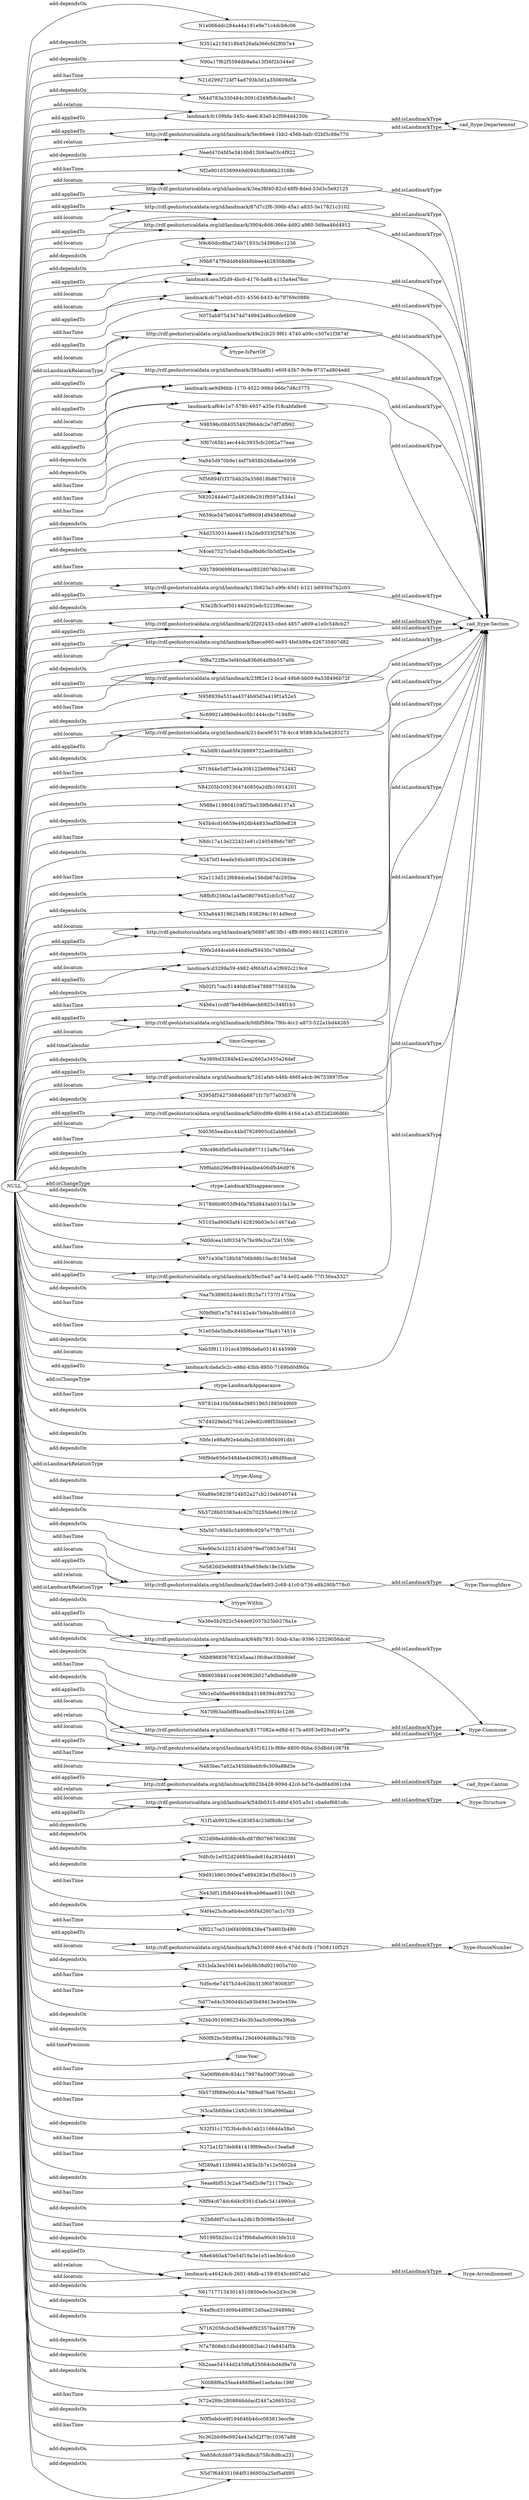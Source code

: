 digraph ar2dtool_diagram { 
rankdir=LR;
size="1501"
	"NULL" -> "N1e066ddc284a44a191e9e71c4dcb6c06" [ label = "add:dependsOn" ];
	"NULL" -> "N351a2154318b4526afa366cfd2f0b7e4" [ label = "add:dependsOn" ];
	"NULL" -> "N90a17f62f5594db9a6a13f36f2b344e0" [ label = "add:dependsOn" ];
	"NULL" -> "N21d2992724f74ad793b3d1a350609d5a" [ label = "add:hasTime" ];
	"NULL" -> "N64d783a330484c3091d349fb8cbaa9c1" [ label = "add:dependsOn" ];
	"NULL" -> "http://rdf.geohistoricaldata.org/id/landmark/5ec66ee4-1bb2-456b-bafc-02bf3c88e770" [ label = "add:relatum" ];
	"NULL" -> "http://rdf.geohistoricaldata.org/id/landmark/13b823a3-a9fe-40d1-b121-b6930d7b2c03" [ label = "add:locatum" ];
	"NULL" -> "Need4704fd5e3416b813b93ea03c4f922" [ label = "add:dependsOn" ];
	"NULL" -> "Nf2e90165369949d094fcfbb86b23168c" [ label = "add:hasTime" ];
	"NULL" -> "http://rdf.geohistoricaldata.org/id/landmark/2f202433-cded-4857-a609-a1e0c548cb27" [ label = "add:appliedTo" ];
	"NULL" -> "http://rdf.geohistoricaldata.org/id/landmark/8aeca660-ee93-4fef-b98a-026735807d82" [ label = "add:locatum" ];
	"NULL" -> "http://rdf.geohistoricaldata.org/id/landmark/23f82e12-bcad-49b8-bb09-6a538496b72f" [ label = "add:appliedTo" ];
	"NULL" -> "N9c60dcc8ba724b71933c343968cc1236" [ label = "add:dependsOn" ];
	"NULL" -> "N9b8747f9ddd64fd48bbee4b28308df6e" [ label = "add:dependsOn" ];
	"NULL" -> "http://rdf.geohistoricaldata.org/id/landmark/21dace9f-5178-4cc4-9588-b3a3e4283272" [ label = "add:locatum" ];
	"NULL" -> "http://rdf.geohistoricaldata.org/id/landmark/56897a8f-3fb1-4ff8-8992-883214285f10" [ label = "add:locatum" ];
	"NULL" -> "N075ab97543474d749942a86cccfe6b09" [ label = "add:hasTime" ];
	"NULL" -> "landmark:d3299a59-4982-4f6f-bf1d-a2f692c219c4" [ label = "add:locatum" ];
	"NULL" -> "http://rdf.geohistoricaldata.org/id/landmark/2f202433-cded-4857-a609-a1e0c548cb27" [ label = "add:locatum" ];
	"NULL" -> "lrtype:IsPartOf" [ label = "add:isLandmarkRelationType" ];
	"NULL" -> "http://rdf.geohistoricaldata.org/id/landmark/0dbf586a-7f6b-4cc1-a873-522a1bd44265" [ label = "add:locatum" ];
	"NULL" -> "http://rdf.geohistoricaldata.org/id/landmark/72d1afeb-b46b-466f-a4cb-96753897f5ce" [ label = "add:locatum" ];
	"NULL" -> "landmark:fc109bfa-345c-4ee6-83a0-b2f084d4230b" [ label = "add:appliedTo" ];
	"NULL" -> "landmark:fc109bfa-345c-4ee6-83a0-b2f084d4230b" [ label = "add:relatum" ];
	"NULL" -> "N98596c084053492f964dc2e7df7df992" [ label = "add:dependsOn" ];
	"NULL" -> "Nf67c65b1aec44dc3935cfc2062a77eaa" [ label = "add:dependsOn" ];
	"NULL" -> "Na945d970b9e14ef7b858b268a6ae5956" [ label = "add:hasTime" ];
	"NULL" -> "Nf56894f1f37b4b20a358618b86776016" [ label = "add:hasTime" ];
	"NULL" -> "N8302444e072a48268e291f9597a534a1" [ label = "add:hasTime" ];
	"NULL" -> "N659ce547b60447bf86091d94584f00ad" [ label = "add:dependsOn" ];
	"NULL" -> "N4d2530314aee411fa2de9333f2587b36" [ label = "add:hasTime" ];
	"NULL" -> "N4ceb7527c5ab45dba9bd6c5b5df2e45e" [ label = "add:dependsOn" ];
	"NULL" -> "N917890699f4f4ecaa08528076b2ca1d0" [ label = "add:hasTime" ];
	"NULL" -> "http://rdf.geohistoricaldata.org/id/landmark/5fec0a47-aa74-4e02-aa66-77f156ea5327" [ label = "add:appliedTo" ];
	"NULL" -> "N3e2fb3cef50144d292edc5222f6ecaec" [ label = "add:dependsOn" ];
	"NULL" -> "landmark:da6a5c2c-e86d-43bb-8950-7169bd0df60a" [ label = "add:locatum" ];
	"NULL" -> "http://rdf.geohistoricaldata.org/id/landmark/3ea38f40-82cf-48f9-8ded-53d3c5e92125" [ label = "add:appliedTo" ];
	"NULL" -> "Nf8a722fbe3ef40da836d64dfbb557a0b" [ label = "add:dependsOn" ];
	"NULL" -> "http://rdf.geohistoricaldata.org/id/landmark/2dae5e93-2c68-41c0-b736-e8b290b778c0" [ label = "add:appliedTo" ];
	"NULL" -> "N958939a531aa4374b95d3a419f1a52e5" [ label = "add:hasTime" ];
	"NULL" -> "Nc69921a980ed4cc0b1444ccbc7194f0e" [ label = "add:dependsOn" ];
	"NULL" -> "http://rdf.geohistoricaldata.org/id/landmark/87d7c2f6-306b-45a1-a833-5e17821c3102" [ label = "add:locatum" ];
	"NULL" -> "Na5df81daa65f426889722ae93fa6fb21" [ label = "add:dependsOn" ];
	"NULL" -> "N71944e5df73e4a308122b699e4752442" [ label = "add:hasTime" ];
	"NULL" -> "N84205b2092364740850a2dfb10914201" [ label = "add:dependsOn" ];
	"NULL" -> "N988e119804104f27ba539fbfe8d137a5" [ label = "add:dependsOn" ];
	"NULL" -> "N45b4cd16659e492db44833eaf5b9e828" [ label = "add:dependsOn" ];
	"NULL" -> "landmark:da6a5c2c-e86d-43bb-8950-7169bd0df60a" [ label = "add:appliedTo" ];
	"NULL" -> "N8dc17a13e222421e81c240549b6c78f7" [ label = "add:hasTime" ];
	"NULL" -> "N247bf14eade54bcb801f92e2d363849e" [ label = "add:dependsOn" ];
	"NULL" -> "N2e113d512f684dceba156db67dc295ba" [ label = "add:hasTime" ];
	"NULL" -> "http://rdf.geohistoricaldata.org/id/landmark/87d7c2f6-306b-45a1-a833-5e17821c3102" [ label = "add:appliedTo" ];
	"NULL" -> "N8fbf02560a1a45e08079452cb5c57cd2" [ label = "add:dependsOn" ];
	"NULL" -> "http://rdf.geohistoricaldata.org/id/landmark/56897a8f-3fb1-4ff8-8992-883214285f10" [ label = "add:appliedTo" ];
	"NULL" -> "N33a8443196254fb1938294c1914d9ecd" [ label = "add:dependsOn" ];
	"NULL" -> "http://rdf.geohistoricaldata.org/id/landmark/3904c8d6-366e-4d92-a960-3d9ea46d4912" [ label = "add:locatum" ];
	"NULL" -> "N9fe2d44ceb6446d9af59430c7489b0af" [ label = "add:dependsOn" ];
	"NULL" -> "http://rdf.geohistoricaldata.org/id/landmark/648b7831-50ab-43ac-9396-12529056dc4f" [ label = "add:locatum" ];
	"NULL" -> "Nb02f17cac51440dc85e478887758329a" [ label = "add:dependsOn" ];
	"NULL" -> "N4b6a1ccd87be4d66aecb6825c346f1b3" [ label = "add:hasTime" ];
	"NULL" -> "landmark:aea3f2d9-4bc0-4176-ba88-a115a4ed76cc" [ label = "add:locatum" ];
	"NULL" -> "http://rdf.geohistoricaldata.org/id/landmark/13b823a3-a9fe-40d1-b121-b6930d7b2c03" [ label = "add:appliedTo" ];
	"NULL" -> "time:Gregorian" [ label = "add:timeCalendar" ];
	"NULL" -> "landmark:aea3f2d9-4bc0-4176-ba88-a115a4ed76cc" [ label = "add:appliedTo" ];
	"NULL" -> "Na389bd3284fe42aca2662a3455a26def" [ label = "add:dependsOn" ];
	"NULL" -> "http://rdf.geohistoricaldata.org/id/landmark/45f1621b-f88e-4800-9bba-55d8dd1087f4" [ label = "add:locatum" ];
	"NULL" -> "N3954f542736846b6871f17b77a03d376" [ label = "add:dependsOn" ];
	"NULL" -> "http://rdf.geohistoricaldata.org/id/landmark/0b23b428-909d-42c0-bd76-dad84d061cb4" [ label = "add:appliedTo" ];
	"NULL" -> "Nd0365ea4bcc44bd7828905cd2abb6de5" [ label = "add:hasTime" ];
	"NULL" -> "N9c496dfbf5e84a0b8977112af6c754eb" [ label = "add:dependsOn" ];
	"NULL" -> "http://rdf.geohistoricaldata.org/id/landmark/3904c8d6-366e-4d92-a960-3d9ea46d4912" [ label = "add:appliedTo" ];
	"NULL" -> "N9f6abb296ef8494eadbe406dfb46d976" [ label = "add:dependsOn" ];
	"NULL" -> "ctype:LandmarkDisappearance" [ label = "add:isChangeType" ];
	"NULL" -> "N178d6b9055f940a785d843ab031fa13e" [ label = "add:dependsOn" ];
	"NULL" -> "N5103ad9065af4142829b03e3c14674ab" [ label = "add:dependsOn" ];
	"NULL" -> "Nd0dcea1bf03347e7bc9fe2ca7241559c" [ label = "add:hasTime" ];
	"NULL" -> "N971e30e728b54706b98b10ac815f43e8" [ label = "add:hasTime" ];
	"NULL" -> "landmark:dc71e0dd-c531-4556-b433-4c79769c088b" [ label = "add:appliedTo" ];
	"NULL" -> "http://rdf.geohistoricaldata.org/id/landmark/5ec66ee4-1bb2-456b-bafc-02bf3c88e770" [ label = "add:appliedTo" ];
	"NULL" -> "Naa7b3890524e401f825a71737f14750a" [ label = "add:dependsOn" ];
	"NULL" -> "N0bf9df1e7b744142a4c7b94a58cd6610" [ label = "add:hasTime" ];
	"NULL" -> "N1e05de5bdbc846b8be4ae7f4a8174514" [ label = "add:hasTime" ];
	"NULL" -> "Neb5f911101ec4399bde6a05141445999" [ label = "add:dependsOn" ];
	"NULL" -> "http://rdf.geohistoricaldata.org/id/landmark/45f1621b-f88e-4800-9bba-55d8dd1087f4" [ label = "add:appliedTo" ];
	"NULL" -> "http://rdf.geohistoricaldata.org/id/landmark/49e2cb25-9f61-4740-a09c-c307e1f3874f" [ label = "add:locatum" ];
	"NULL" -> "ctype:LandmarkAppearance" [ label = "add:isChangeType" ];
	"NULL" -> "N9781b410b5684e398519651885649fd9" [ label = "add:hasTime" ];
	"NULL" -> "landmark:dc71e0dd-c531-4556-b433-4c79769c088b" [ label = "add:locatum" ];
	"NULL" -> "N7d4029ebd276412e9e82c98f55bbbbe3" [ label = "add:dependsOn" ];
	"NULL" -> "Nbfe1e98af92e4da9a2c8565604091db1" [ label = "add:dependsOn" ];
	"NULL" -> "N6f9de656e5484be4b096351e86d9bacd" [ label = "add:dependsOn" ];
	"NULL" -> "lrtype:Along" [ label = "add:isLandmarkRelationType" ];
	"NULL" -> "N6a89e58238724b52a27cb210eb040744" [ label = "add:dependsOn" ];
	"NULL" -> "Nb3728b03383a4c42b70255de6d109c1d" [ label = "add:hasTime" ];
	"NULL" -> "Nfa567c9565c549089c9297e77fb77c51" [ label = "add:dependsOn" ];
	"NULL" -> "N4e90e3c1225145d0979ed70853c67341" [ label = "add:dependsOn" ];
	"NULL" -> "http://rdf.geohistoricaldata.org/id/landmark/0dbf586a-7f6b-4cc1-a873-522a1bd44265" [ label = "add:appliedTo" ];
	"NULL" -> "Ne5826d3e9d8f4459a659efe18e1b3d9e" [ label = "add:hasTime" ];
	"NULL" -> "http://rdf.geohistoricaldata.org/id/landmark/393aa8b1-e60f-43b7-9c9e-9737ad804edd" [ label = "add:locatum" ];
	"NULL" -> "http://rdf.geohistoricaldata.org/id/landmark/23f82e12-bcad-49b8-bb09-6a538496b72f" [ label = "add:locatum" ];
	"NULL" -> "lrtype:Within" [ label = "add:isLandmarkRelationType" ];
	"NULL" -> "Na36e5b2922c544de92057b25bb276a1e" [ label = "add:dependsOn" ];
	"NULL" -> "http://rdf.geohistoricaldata.org/id/landmark/54db0315-d4bf-4505-a5c1-cba6ef681c8c" [ label = "add:locatum" ];
	"NULL" -> "N6b896856783245aaa10fc8ae33bb8def" [ label = "add:dependsOn" ];
	"NULL" -> "N868038441cc4436982b027a9dbeb8a99" [ label = "add:dependsOn" ];
	"NULL" -> "http://rdf.geohistoricaldata.org/id/landmark/21dace9f-5178-4cc4-9588-b3a3e4283272" [ label = "add:appliedTo" ];
	"NULL" -> "Nfe1e0a0fae98408db43168394c8937b2" [ label = "add:hasTime" ];
	"NULL" -> "N470f63aa0dff4eadbcd4ea33924c12d6" [ label = "add:dependsOn" ];
	"NULL" -> "http://rdf.geohistoricaldata.org/id/landmark/0b23b428-909d-42c0-bd76-dad84d061cb4" [ label = "add:relatum" ];
	"NULL" -> "landmark:d3299a59-4982-4f6f-bf1d-a2f692c219c4" [ label = "add:appliedTo" ];
	"NULL" -> "http://rdf.geohistoricaldata.org/id/landmark/72d1afeb-b46b-466f-a4cb-96753897f5ce" [ label = "add:appliedTo" ];
	"NULL" -> "http://rdf.geohistoricaldata.org/id/landmark/45f1621b-f88e-4800-9bba-55d8dd1087f4" [ label = "add:relatum" ];
	"NULL" -> "http://rdf.geohistoricaldata.org/id/landmark/9a31660f-44c6-47dd-8cf4-17b08110f525" [ label = "add:locatum" ];
	"NULL" -> "landmark:ae9d96bb-1170-4522-998d-b66c7d8c3775" [ label = "add:locatum" ];
	"NULL" -> "http://rdf.geohistoricaldata.org/id/landmark/2dae5e93-2c68-41c0-b736-e8b290b778c0" [ label = "add:relatum" ];
	"NULL" -> "N483bec7a02a345bbbebfc9c309a88d3e" [ label = "add:hasTime" ];
	"NULL" -> "landmark:af64c1e7-5780-4937-a35e-f18cabfafec6" [ label = "add:appliedTo" ];
	"NULL" -> "landmark:a46424cb-2601-46db-a159-8545c4607ab2" [ label = "add:locatum" ];
	"NULL" -> "http://rdf.geohistoricaldata.org/id/landmark/8aeca660-ee93-4fef-b98a-026735807d82" [ label = "add:appliedTo" ];
	"NULL" -> "http://rdf.geohistoricaldata.org/id/landmark/393aa8b1-e60f-43b7-9c9e-9737ad804edd" [ label = "add:appliedTo" ];
	"NULL" -> "N1f1ab9932fec4283854c23df8d8c15ef" [ label = "add:dependsOn" ];
	"NULL" -> "http://rdf.geohistoricaldata.org/id/landmark/5fec0a47-aa74-4e02-aa66-77f156ea5327" [ label = "add:locatum" ];
	"NULL" -> "N22d98e4d088c48cd87f80766760623fd" [ label = "add:dependsOn" ];
	"NULL" -> "Ndfc0c1e052d24685bade816a2834d491" [ label = "add:dependsOn" ];
	"NULL" -> "landmark:ae9d96bb-1170-4522-998d-b66c7d8c3775" [ label = "add:appliedTo" ];
	"NULL" -> "N9d91b901060e47e894263e1f5d56cc15" [ label = "add:dependsOn" ];
	"NULL" -> "landmark:af64c1e7-5780-4937-a35e-f18cabfafec6" [ label = "add:locatum" ];
	"NULL" -> "http://rdf.geohistoricaldata.org/id/landmark/54db0315-d4bf-4505-a5c1-cba6ef681c8c" [ label = "add:appliedTo" ];
	"NULL" -> "Ne43df11fb8404e449ceb96aae83110d5" [ label = "add:hasTime" ];
	"NULL" -> "N4f4e25c8ca6b4ecb95f4d2607ac1c703" [ label = "add:dependsOn" ];
	"NULL" -> "Nf0217ce31b6f40908438e47b4603b490" [ label = "add:hasTime" ];
	"NULL" -> "http://rdf.geohistoricaldata.org/id/landmark/8177082a-ed8d-417b-a60f-3e929cd1e97a" [ label = "add:locatum" ];
	"NULL" -> "N31bda3ea35614e56b9b38d921905a700" [ label = "add:dependsOn" ];
	"NULL" -> "Ndfec6e7457b34c62bb313f60780083f7" [ label = "add:hasTime" ];
	"NULL" -> "Nd77ed4c5360d4b3a93b49413e40e459e" [ label = "add:hasTime" ];
	"NULL" -> "N2bb3916086254bc3b3aa3c0096e3f6ab" [ label = "add:dependsOn" ];
	"NULL" -> "N60f82bc58b9f4a129d4904d88a2c793b" [ label = "add:dependsOn" ];
	"NULL" -> "time:Year" [ label = "add:timePrecision" ];
	"NULL" -> "Na06f9fc69c934c179978a590f7390cab" [ label = "add:hasTime" ];
	"NULL" -> "Nb573f989e00c44e7989e876e6785edb1" [ label = "add:hasTime" ];
	"NULL" -> "http://rdf.geohistoricaldata.org/id/landmark/0b23b428-909d-42c0-bd76-dad84d061cb4" [ label = "add:locatum" ];
	"NULL" -> "N3ca5b6fbbe12482c9fc31306a996faad" [ label = "add:hasTime" ];
	"NULL" -> "http://rdf.geohistoricaldata.org/id/landmark/2dae5e93-2c68-41c0-b736-e8b290b778c0" [ label = "add:locatum" ];
	"NULL" -> "N32f31c17f23b4c8cb1ab211664da58a5" [ label = "add:dependsOn" ];
	"NULL" -> "N172a1f27deb841419f89ea5cc13ea6a8" [ label = "add:hasTime" ];
	"NULL" -> "Nf289a8112b9841a383a3b7e12e5602b4" [ label = "add:hasTime" ];
	"NULL" -> "Neae8bf513c2a475ebf2c9e72117fea2c" [ label = "add:dependsOn" ];
	"NULL" -> "landmark:a46424cb-2601-46db-a159-8545c4607ab2" [ label = "add:appliedTo" ];
	"NULL" -> "N8f94c674dc6d4c9391d3a6c3414990cd" [ label = "add:hasTime" ];
	"NULL" -> "N2b6d6f7cc3ac4a2db1fb5098e35bc4cf" [ label = "add:dependsOn" ];
	"NULL" -> "http://rdf.geohistoricaldata.org/id/landmark/49e2cb25-9f61-4740-a09c-c307e1f3874f" [ label = "add:appliedTo" ];
	"NULL" -> "N01995b2bcc1247f9b8aba90c91bfe310" [ label = "add:hasTime" ];
	"NULL" -> "N8e6460a470e54f19a3e1e51ee36c4cc0" [ label = "add:dependsOn" ];
	"NULL" -> "http://rdf.geohistoricaldata.org/id/landmark/5d0cd9fe-6b99-416d-a1a3-d532d2d6d6fc" [ label = "add:locatum" ];
	"NULL" -> "N6171771343014510850e0e3ce2d3cc36" [ label = "add:dependsOn" ];
	"NULL" -> "N4af8cd31d09b4df0812d0aa229489fe2" [ label = "add:dependsOn" ];
	"NULL" -> "http://rdf.geohistoricaldata.org/id/landmark/9a31660f-44c6-47dd-8cf4-17b08110f525" [ label = "add:appliedTo" ];
	"NULL" -> "N7162056cbcd349ee8f923576a40577f9" [ label = "add:dependsOn" ];
	"NULL" -> "http://rdf.geohistoricaldata.org/id/landmark/648b7831-50ab-43ac-9396-12529056dc4f" [ label = "add:appliedTo" ];
	"NULL" -> "N7a7808eb1dbd490082bac21fe8454f5b" [ label = "add:dependsOn" ];
	"NULL" -> "Nb2aae54144d2459fa825064cbd4d9a7d" [ label = "add:dependsOn" ];
	"NULL" -> "landmark:a46424cb-2601-46db-a159-8545c4607ab2" [ label = "add:relatum" ];
	"NULL" -> "N0088f6a35ea4486f8bed1aefa4ec198f" [ label = "add:dependsOn" ];
	"NULL" -> "http://rdf.geohistoricaldata.org/id/landmark/5d0cd9fe-6b99-416d-a1a3-d532d2d6d6fc" [ label = "add:appliedTo" ];
	"NULL" -> "http://rdf.geohistoricaldata.org/id/landmark/3ea38f40-82cf-48f9-8ded-53d3c5e92125" [ label = "add:locatum" ];
	"NULL" -> "http://rdf.geohistoricaldata.org/id/landmark/8177082a-ed8d-417b-a60f-3e929cd1e97a" [ label = "add:appliedTo" ];
	"NULL" -> "N72e289c2808846ddacf2447a266532c2" [ label = "add:hasTime" ];
	"NULL" -> "N0f5ebdce9f194646b4dcc083813ecc9e" [ label = "add:dependsOn" ];
	"NULL" -> "Nc362bb98e9924e43a5d2f79c10367a88" [ label = "add:hasTime" ];
	"NULL" -> "Ne858cfcbb97349cfbbcb758c8d8ca231" [ label = "add:dependsOn" ];
	"NULL" -> "N5d7f648351084f5196950a25ef5afd95" [ label = "add:dependsOn" ];
	"landmark:af64c1e7-5780-4937-a35e-f18cabfafec6" -> "cad_ltype:Section" [ label = "add:isLandmarkType" ];
	"http://rdf.geohistoricaldata.org/id/landmark/13b823a3-a9fe-40d1-b121-b6930d7b2c03" -> "cad_ltype:Section" [ label = "add:isLandmarkType" ];
	"http://rdf.geohistoricaldata.org/id/landmark/2dae5e93-2c68-41c0-b736-e8b290b778c0" -> "ltype:Thoroughfare" [ label = "add:isLandmarkType" ];
	"http://rdf.geohistoricaldata.org/id/landmark/2f202433-cded-4857-a609-a1e0c548cb27" -> "cad_ltype:Section" [ label = "add:isLandmarkType" ];
	"http://rdf.geohistoricaldata.org/id/landmark/0b23b428-909d-42c0-bd76-dad84d061cb4" -> "cad_ltype:Canton" [ label = "add:isLandmarkType" ];
	"http://rdf.geohistoricaldata.org/id/landmark/5fec0a47-aa74-4e02-aa66-77f156ea5327" -> "cad_ltype:Section" [ label = "add:isLandmarkType" ];
	"landmark:da6a5c2c-e86d-43bb-8950-7169bd0df60a" -> "cad_ltype:Section" [ label = "add:isLandmarkType" ];
	"landmark:aea3f2d9-4bc0-4176-ba88-a115a4ed76cc" -> "cad_ltype:Section" [ label = "add:isLandmarkType" ];
	"http://rdf.geohistoricaldata.org/id/landmark/56897a8f-3fb1-4ff8-8992-883214285f10" -> "cad_ltype:Section" [ label = "add:isLandmarkType" ];
	"landmark:ae9d96bb-1170-4522-998d-b66c7d8c3775" -> "cad_ltype:Section" [ label = "add:isLandmarkType" ];
	"http://rdf.geohistoricaldata.org/id/landmark/5ec66ee4-1bb2-456b-bafc-02bf3c88e770" -> "cad_ltype:Departement" [ label = "add:isLandmarkType" ];
	"http://rdf.geohistoricaldata.org/id/landmark/49e2cb25-9f61-4740-a09c-c307e1f3874f" -> "cad_ltype:Section" [ label = "add:isLandmarkType" ];
	"http://rdf.geohistoricaldata.org/id/landmark/5d0cd9fe-6b99-416d-a1a3-d532d2d6d6fc" -> "cad_ltype:Section" [ label = "add:isLandmarkType" ];
	"http://rdf.geohistoricaldata.org/id/landmark/87d7c2f6-306b-45a1-a833-5e17821c3102" -> "cad_ltype:Section" [ label = "add:isLandmarkType" ];
	"landmark:fc109bfa-345c-4ee6-83a0-b2f084d4230b" -> "cad_ltype:Departement" [ label = "add:isLandmarkType" ];
	"http://rdf.geohistoricaldata.org/id/landmark/3ea38f40-82cf-48f9-8ded-53d3c5e92125" -> "cad_ltype:Section" [ label = "add:isLandmarkType" ];
	"http://rdf.geohistoricaldata.org/id/landmark/8177082a-ed8d-417b-a60f-3e929cd1e97a" -> "ltype:Commune" [ label = "add:isLandmarkType" ];
	"http://rdf.geohistoricaldata.org/id/landmark/72d1afeb-b46b-466f-a4cb-96753897f5ce" -> "cad_ltype:Section" [ label = "add:isLandmarkType" ];
	"http://rdf.geohistoricaldata.org/id/landmark/0dbf586a-7f6b-4cc1-a873-522a1bd44265" -> "cad_ltype:Section" [ label = "add:isLandmarkType" ];
	"http://rdf.geohistoricaldata.org/id/landmark/23f82e12-bcad-49b8-bb09-6a538496b72f" -> "cad_ltype:Section" [ label = "add:isLandmarkType" ];
	"http://rdf.geohistoricaldata.org/id/landmark/21dace9f-5178-4cc4-9588-b3a3e4283272" -> "cad_ltype:Section" [ label = "add:isLandmarkType" ];
	"http://rdf.geohistoricaldata.org/id/landmark/8aeca660-ee93-4fef-b98a-026735807d82" -> "cad_ltype:Section" [ label = "add:isLandmarkType" ];
	"http://rdf.geohistoricaldata.org/id/landmark/54db0315-d4bf-4505-a5c1-cba6ef681c8c" -> "ltype:Structure" [ label = "add:isLandmarkType" ];
	"landmark:a46424cb-2601-46db-a159-8545c4607ab2" -> "ltype:Arrondisement" [ label = "add:isLandmarkType" ];
	"http://rdf.geohistoricaldata.org/id/landmark/45f1621b-f88e-4800-9bba-55d8dd1087f4" -> "ltype:Commune" [ label = "add:isLandmarkType" ];
	"http://rdf.geohistoricaldata.org/id/landmark/393aa8b1-e60f-43b7-9c9e-9737ad804edd" -> "cad_ltype:Section" [ label = "add:isLandmarkType" ];
	"landmark:d3299a59-4982-4f6f-bf1d-a2f692c219c4" -> "cad_ltype:Section" [ label = "add:isLandmarkType" ];
	"http://rdf.geohistoricaldata.org/id/landmark/648b7831-50ab-43ac-9396-12529056dc4f" -> "ltype:Commune" [ label = "add:isLandmarkType" ];
	"http://rdf.geohistoricaldata.org/id/landmark/9a31660f-44c6-47dd-8cf4-17b08110f525" -> "ltype:HouseNumber" [ label = "add:isLandmarkType" ];
	"http://rdf.geohistoricaldata.org/id/landmark/3904c8d6-366e-4d92-a960-3d9ea46d4912" -> "cad_ltype:Section" [ label = "add:isLandmarkType" ];
	"landmark:dc71e0dd-c531-4556-b433-4c79769c088b" -> "cad_ltype:Section" [ label = "add:isLandmarkType" ];

}
